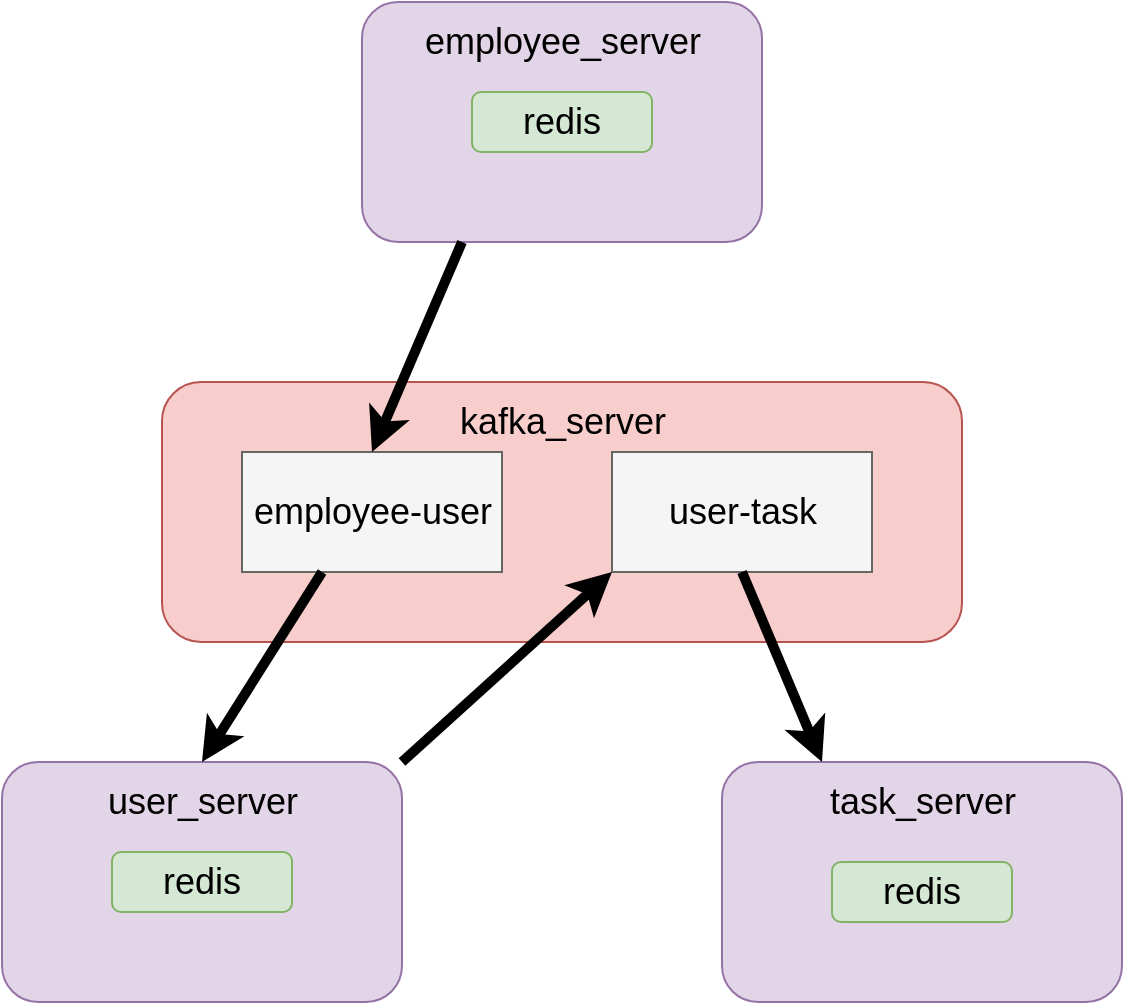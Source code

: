 <mxfile version="16.2.2" type="device"><diagram id="lrt4fq37yUQaQYaHMCnl" name="Page-1"><mxGraphModel dx="731" dy="1381" grid="1" gridSize="10" guides="1" tooltips="1" connect="1" arrows="1" fold="1" page="1" pageScale="1" pageWidth="850" pageHeight="1100" math="0" shadow="0"><root><mxCell id="0"/><mxCell id="1" parent="0"/><mxCell id="1g-zsaiymceRz4sIIem--1" value="" style="rounded=1;whiteSpace=wrap;html=1;fillColor=#e1d5e7;strokeColor=#9673a6;" vertex="1" parent="1"><mxGeometry x="300" y="140" width="200" height="120" as="geometry"/></mxCell><mxCell id="1g-zsaiymceRz4sIIem--2" value="&lt;font style=&quot;font-size: 18px&quot;&gt;employee_server&lt;/font&gt;" style="text;html=1;align=center;verticalAlign=middle;resizable=0;points=[];autosize=1;strokeColor=none;fillColor=none;" vertex="1" parent="1"><mxGeometry x="325" y="150" width="150" height="20" as="geometry"/></mxCell><mxCell id="1g-zsaiymceRz4sIIem--3" value="redis" style="rounded=1;whiteSpace=wrap;html=1;fontSize=18;fillColor=#d5e8d4;strokeColor=#82b366;" vertex="1" parent="1"><mxGeometry x="355" y="185" width="90" height="30" as="geometry"/></mxCell><mxCell id="1g-zsaiymceRz4sIIem--4" value="" style="rounded=1;whiteSpace=wrap;html=1;fillColor=#e1d5e7;strokeColor=#9673a6;" vertex="1" parent="1"><mxGeometry x="120" y="520" width="200" height="120" as="geometry"/></mxCell><mxCell id="1g-zsaiymceRz4sIIem--5" value="&lt;font style=&quot;font-size: 18px&quot;&gt;user_server&lt;/font&gt;" style="text;html=1;align=center;verticalAlign=middle;resizable=0;points=[];autosize=1;strokeColor=none;fillColor=none;" vertex="1" parent="1"><mxGeometry x="165" y="530" width="110" height="20" as="geometry"/></mxCell><mxCell id="1g-zsaiymceRz4sIIem--6" value="redis" style="rounded=1;whiteSpace=wrap;html=1;fontSize=18;fillColor=#d5e8d4;strokeColor=#82b366;" vertex="1" parent="1"><mxGeometry x="175" y="565" width="90" height="30" as="geometry"/></mxCell><mxCell id="1g-zsaiymceRz4sIIem--7" value="" style="rounded=1;whiteSpace=wrap;html=1;fillColor=#e1d5e7;strokeColor=#9673a6;" vertex="1" parent="1"><mxGeometry x="480" y="520" width="200" height="120" as="geometry"/></mxCell><mxCell id="1g-zsaiymceRz4sIIem--8" value="&lt;font style=&quot;font-size: 18px&quot;&gt;task_server&lt;/font&gt;" style="text;html=1;align=center;verticalAlign=middle;resizable=0;points=[];autosize=1;strokeColor=none;fillColor=none;" vertex="1" parent="1"><mxGeometry x="525" y="530" width="110" height="20" as="geometry"/></mxCell><mxCell id="1g-zsaiymceRz4sIIem--9" value="redis" style="rounded=1;whiteSpace=wrap;html=1;fontSize=18;fillColor=#d5e8d4;strokeColor=#82b366;" vertex="1" parent="1"><mxGeometry x="535" y="570" width="90" height="30" as="geometry"/></mxCell><mxCell id="1g-zsaiymceRz4sIIem--11" value="" style="rounded=1;whiteSpace=wrap;html=1;fontSize=18;fillColor=#f8cecc;strokeColor=#b85450;" vertex="1" parent="1"><mxGeometry x="200" y="330" width="400" height="130" as="geometry"/></mxCell><mxCell id="1g-zsaiymceRz4sIIem--12" value="kafka_server" style="text;html=1;align=center;verticalAlign=middle;resizable=0;points=[];autosize=1;strokeColor=none;fillColor=none;fontSize=18;" vertex="1" parent="1"><mxGeometry x="340" y="335" width="120" height="30" as="geometry"/></mxCell><mxCell id="1g-zsaiymceRz4sIIem--14" value="" style="rounded=0;whiteSpace=wrap;html=1;fontSize=18;fillColor=#f5f5f5;fontColor=#333333;strokeColor=#666666;" vertex="1" parent="1"><mxGeometry x="240" y="365" width="130" height="60" as="geometry"/></mxCell><mxCell id="1g-zsaiymceRz4sIIem--15" value="employee-user" style="text;html=1;align=center;verticalAlign=middle;resizable=0;points=[];autosize=1;strokeColor=none;fillColor=none;fontSize=18;" vertex="1" parent="1"><mxGeometry x="240" y="380" width="130" height="30" as="geometry"/></mxCell><mxCell id="1g-zsaiymceRz4sIIem--20" value="" style="rounded=0;whiteSpace=wrap;html=1;fontSize=18;fillColor=#f5f5f5;fontColor=#333333;strokeColor=#666666;" vertex="1" parent="1"><mxGeometry x="425" y="365" width="130" height="60" as="geometry"/></mxCell><mxCell id="1g-zsaiymceRz4sIIem--17" value="user-task" style="text;html=1;align=center;verticalAlign=middle;resizable=0;points=[];autosize=1;strokeColor=none;fillColor=none;fontSize=18;" vertex="1" parent="1"><mxGeometry x="445" y="380" width="90" height="30" as="geometry"/></mxCell><mxCell id="1g-zsaiymceRz4sIIem--21" value="" style="endArrow=classic;html=1;rounded=0;fontSize=18;strokeWidth=5;exitX=0.25;exitY=1;exitDx=0;exitDy=0;entryX=0.5;entryY=0;entryDx=0;entryDy=0;" edge="1" parent="1" source="1g-zsaiymceRz4sIIem--1" target="1g-zsaiymceRz4sIIem--14"><mxGeometry width="50" height="50" relative="1" as="geometry"><mxPoint x="350" y="710" as="sourcePoint"/><mxPoint x="400" y="660" as="targetPoint"/></mxGeometry></mxCell><mxCell id="1g-zsaiymceRz4sIIem--23" value="" style="endArrow=classic;html=1;rounded=0;fontSize=18;strokeWidth=5;exitX=0.308;exitY=1;exitDx=0;exitDy=0;entryX=0.5;entryY=0;entryDx=0;entryDy=0;exitPerimeter=0;" edge="1" parent="1" source="1g-zsaiymceRz4sIIem--14" target="1g-zsaiymceRz4sIIem--4"><mxGeometry width="50" height="50" relative="1" as="geometry"><mxPoint x="370" y="280" as="sourcePoint"/><mxPoint x="325" y="385" as="targetPoint"/></mxGeometry></mxCell><mxCell id="1g-zsaiymceRz4sIIem--24" value="" style="endArrow=classic;html=1;rounded=0;fontSize=18;strokeWidth=5;exitX=1;exitY=0;exitDx=0;exitDy=0;entryX=0;entryY=1;entryDx=0;entryDy=0;" edge="1" parent="1" source="1g-zsaiymceRz4sIIem--4" target="1g-zsaiymceRz4sIIem--20"><mxGeometry width="50" height="50" relative="1" as="geometry"><mxPoint x="380" y="290" as="sourcePoint"/><mxPoint x="335" y="395" as="targetPoint"/></mxGeometry></mxCell><mxCell id="1g-zsaiymceRz4sIIem--25" value="" style="endArrow=classic;html=1;rounded=0;fontSize=18;strokeWidth=5;exitX=0.5;exitY=1;exitDx=0;exitDy=0;entryX=0.25;entryY=0;entryDx=0;entryDy=0;" edge="1" parent="1" source="1g-zsaiymceRz4sIIem--20" target="1g-zsaiymceRz4sIIem--7"><mxGeometry width="50" height="50" relative="1" as="geometry"><mxPoint x="390" y="300" as="sourcePoint"/><mxPoint x="345" y="405" as="targetPoint"/></mxGeometry></mxCell></root></mxGraphModel></diagram></mxfile>
